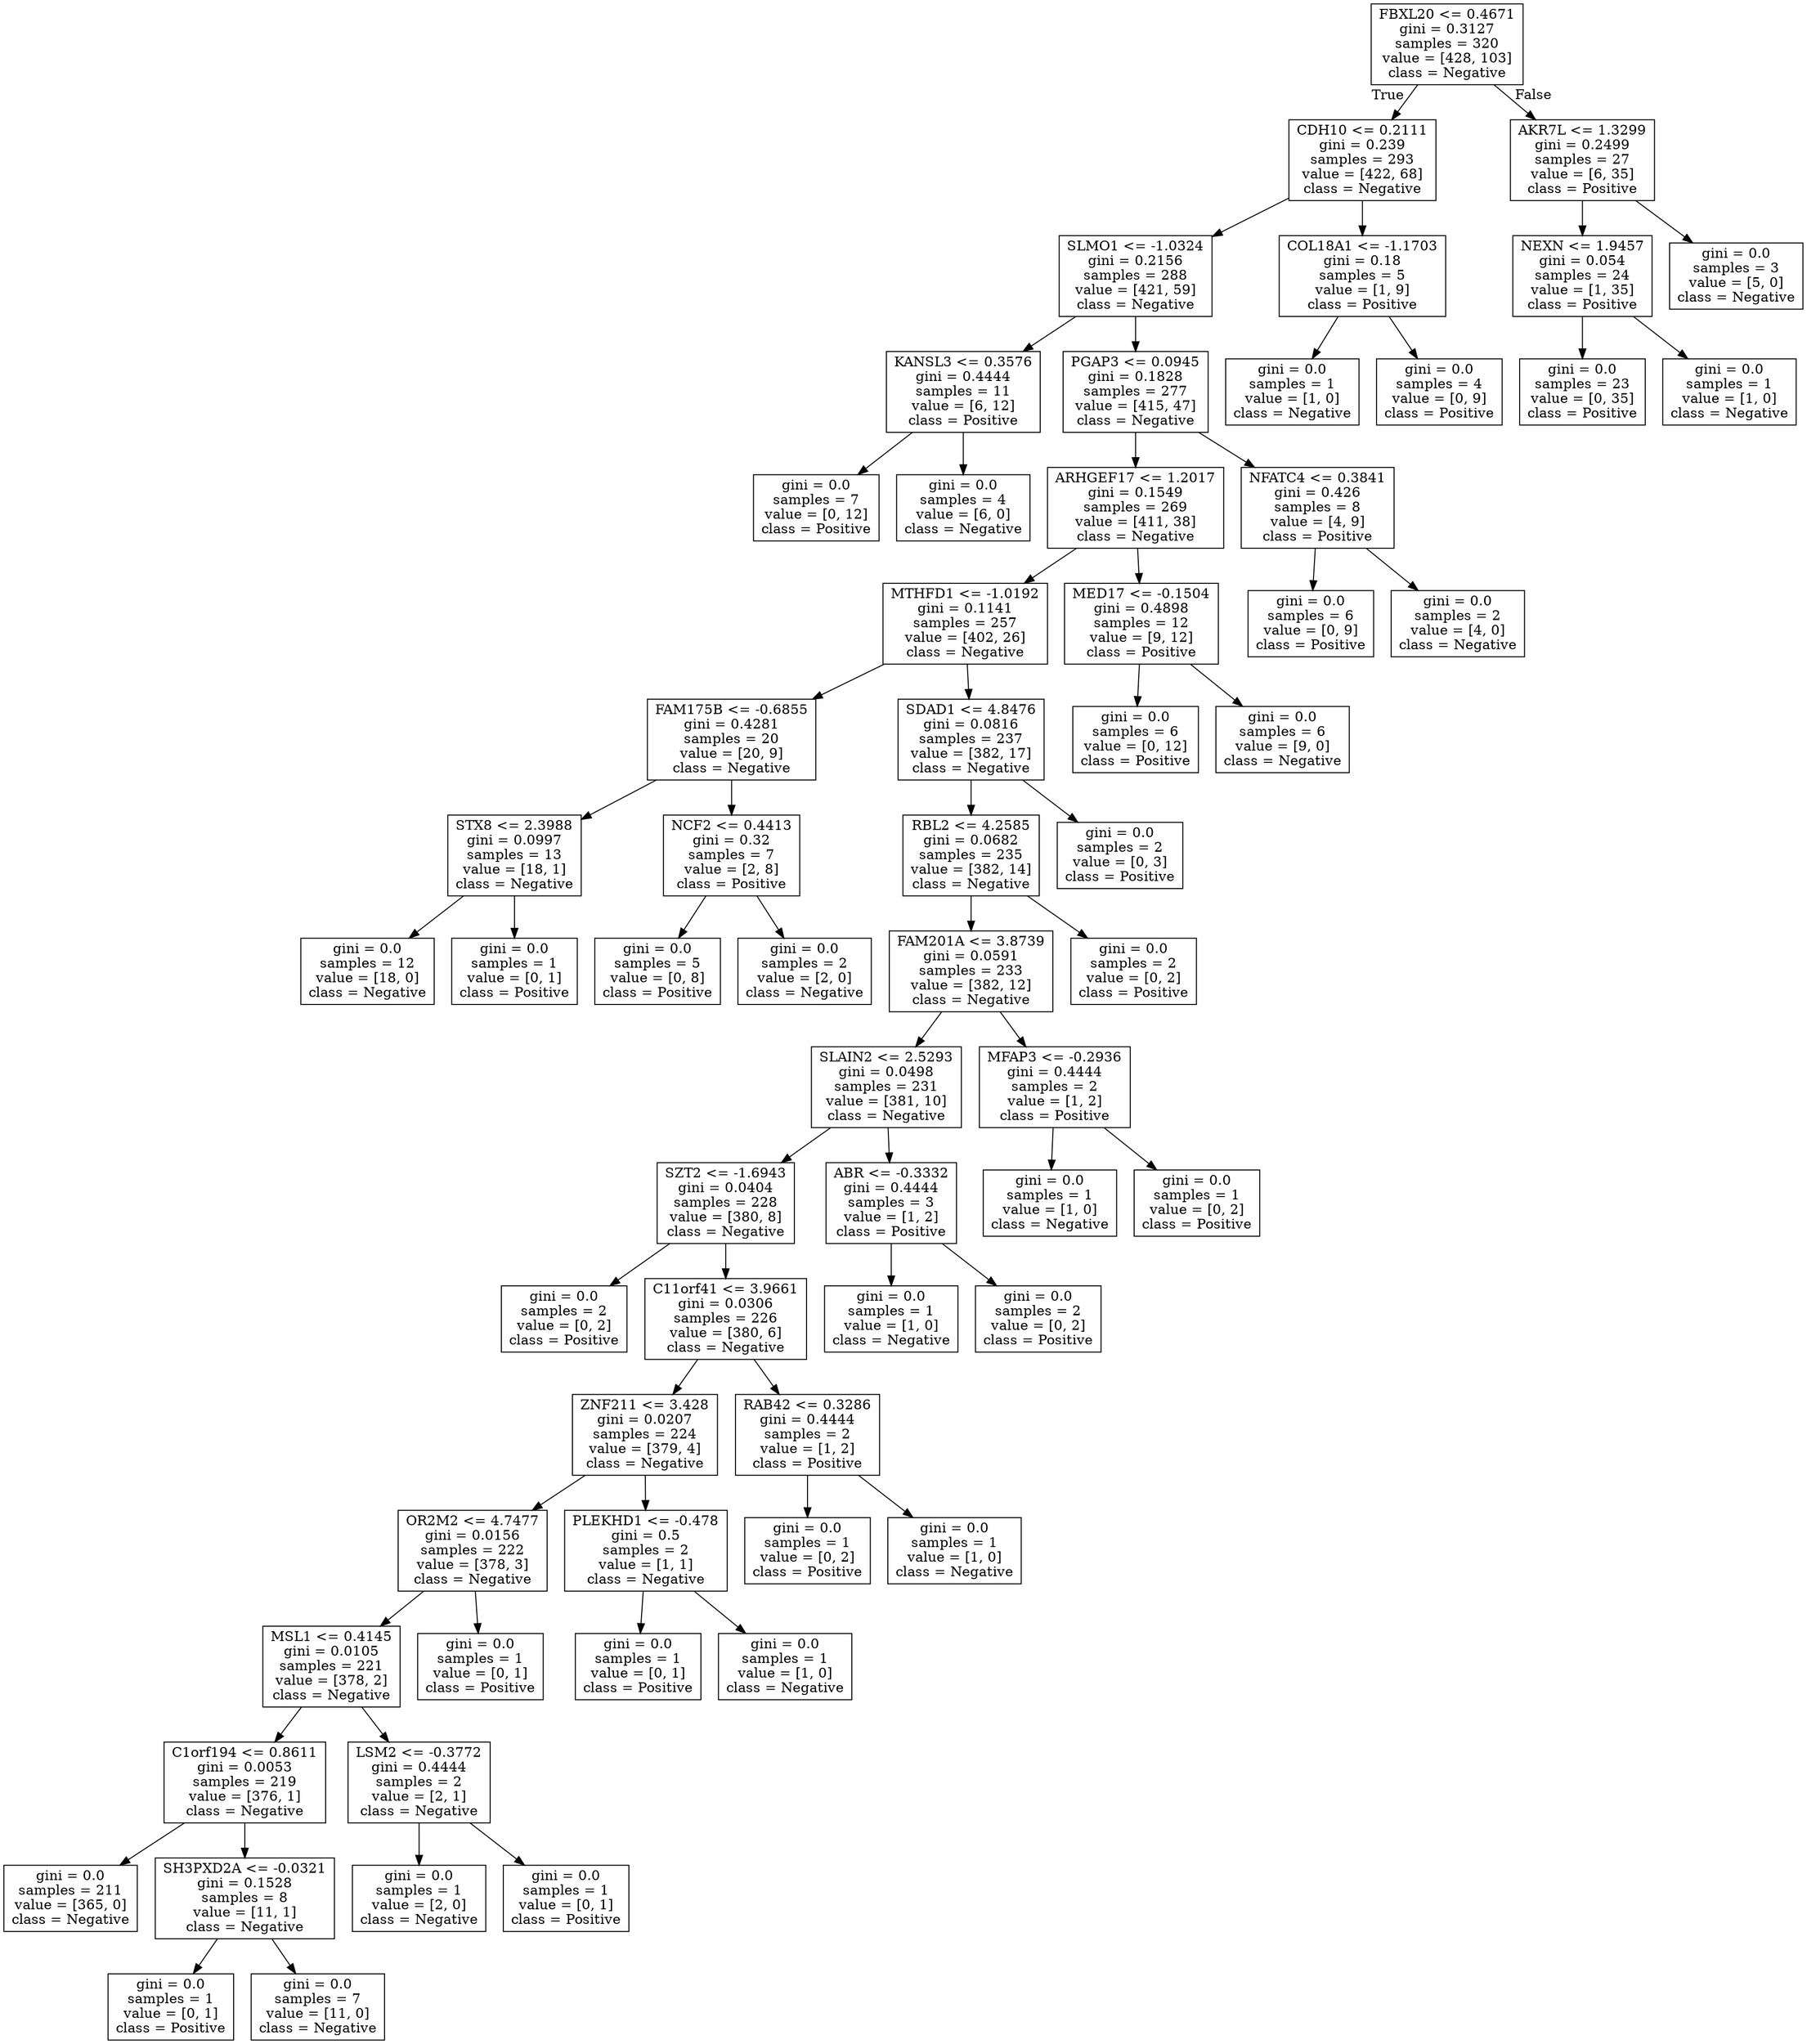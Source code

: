 digraph Tree {
node [shape=box] ;
0 [label="FBXL20 <= 0.4671\ngini = 0.3127\nsamples = 320\nvalue = [428, 103]\nclass = Negative"] ;
1 [label="CDH10 <= 0.2111\ngini = 0.239\nsamples = 293\nvalue = [422, 68]\nclass = Negative"] ;
0 -> 1 [labeldistance=2.5, labelangle=45, headlabel="True"] ;
2 [label="SLMO1 <= -1.0324\ngini = 0.2156\nsamples = 288\nvalue = [421, 59]\nclass = Negative"] ;
1 -> 2 ;
3 [label="KANSL3 <= 0.3576\ngini = 0.4444\nsamples = 11\nvalue = [6, 12]\nclass = Positive"] ;
2 -> 3 ;
4 [label="gini = 0.0\nsamples = 7\nvalue = [0, 12]\nclass = Positive"] ;
3 -> 4 ;
5 [label="gini = 0.0\nsamples = 4\nvalue = [6, 0]\nclass = Negative"] ;
3 -> 5 ;
6 [label="PGAP3 <= 0.0945\ngini = 0.1828\nsamples = 277\nvalue = [415, 47]\nclass = Negative"] ;
2 -> 6 ;
7 [label="ARHGEF17 <= 1.2017\ngini = 0.1549\nsamples = 269\nvalue = [411, 38]\nclass = Negative"] ;
6 -> 7 ;
8 [label="MTHFD1 <= -1.0192\ngini = 0.1141\nsamples = 257\nvalue = [402, 26]\nclass = Negative"] ;
7 -> 8 ;
9 [label="FAM175B <= -0.6855\ngini = 0.4281\nsamples = 20\nvalue = [20, 9]\nclass = Negative"] ;
8 -> 9 ;
10 [label="STX8 <= 2.3988\ngini = 0.0997\nsamples = 13\nvalue = [18, 1]\nclass = Negative"] ;
9 -> 10 ;
11 [label="gini = 0.0\nsamples = 12\nvalue = [18, 0]\nclass = Negative"] ;
10 -> 11 ;
12 [label="gini = 0.0\nsamples = 1\nvalue = [0, 1]\nclass = Positive"] ;
10 -> 12 ;
13 [label="NCF2 <= 0.4413\ngini = 0.32\nsamples = 7\nvalue = [2, 8]\nclass = Positive"] ;
9 -> 13 ;
14 [label="gini = 0.0\nsamples = 5\nvalue = [0, 8]\nclass = Positive"] ;
13 -> 14 ;
15 [label="gini = 0.0\nsamples = 2\nvalue = [2, 0]\nclass = Negative"] ;
13 -> 15 ;
16 [label="SDAD1 <= 4.8476\ngini = 0.0816\nsamples = 237\nvalue = [382, 17]\nclass = Negative"] ;
8 -> 16 ;
17 [label="RBL2 <= 4.2585\ngini = 0.0682\nsamples = 235\nvalue = [382, 14]\nclass = Negative"] ;
16 -> 17 ;
18 [label="FAM201A <= 3.8739\ngini = 0.0591\nsamples = 233\nvalue = [382, 12]\nclass = Negative"] ;
17 -> 18 ;
19 [label="SLAIN2 <= 2.5293\ngini = 0.0498\nsamples = 231\nvalue = [381, 10]\nclass = Negative"] ;
18 -> 19 ;
20 [label="SZT2 <= -1.6943\ngini = 0.0404\nsamples = 228\nvalue = [380, 8]\nclass = Negative"] ;
19 -> 20 ;
21 [label="gini = 0.0\nsamples = 2\nvalue = [0, 2]\nclass = Positive"] ;
20 -> 21 ;
22 [label="C11orf41 <= 3.9661\ngini = 0.0306\nsamples = 226\nvalue = [380, 6]\nclass = Negative"] ;
20 -> 22 ;
23 [label="ZNF211 <= 3.428\ngini = 0.0207\nsamples = 224\nvalue = [379, 4]\nclass = Negative"] ;
22 -> 23 ;
24 [label="OR2M2 <= 4.7477\ngini = 0.0156\nsamples = 222\nvalue = [378, 3]\nclass = Negative"] ;
23 -> 24 ;
25 [label="MSL1 <= 0.4145\ngini = 0.0105\nsamples = 221\nvalue = [378, 2]\nclass = Negative"] ;
24 -> 25 ;
26 [label="C1orf194 <= 0.8611\ngini = 0.0053\nsamples = 219\nvalue = [376, 1]\nclass = Negative"] ;
25 -> 26 ;
27 [label="gini = 0.0\nsamples = 211\nvalue = [365, 0]\nclass = Negative"] ;
26 -> 27 ;
28 [label="SH3PXD2A <= -0.0321\ngini = 0.1528\nsamples = 8\nvalue = [11, 1]\nclass = Negative"] ;
26 -> 28 ;
29 [label="gini = 0.0\nsamples = 1\nvalue = [0, 1]\nclass = Positive"] ;
28 -> 29 ;
30 [label="gini = 0.0\nsamples = 7\nvalue = [11, 0]\nclass = Negative"] ;
28 -> 30 ;
31 [label="LSM2 <= -0.3772\ngini = 0.4444\nsamples = 2\nvalue = [2, 1]\nclass = Negative"] ;
25 -> 31 ;
32 [label="gini = 0.0\nsamples = 1\nvalue = [2, 0]\nclass = Negative"] ;
31 -> 32 ;
33 [label="gini = 0.0\nsamples = 1\nvalue = [0, 1]\nclass = Positive"] ;
31 -> 33 ;
34 [label="gini = 0.0\nsamples = 1\nvalue = [0, 1]\nclass = Positive"] ;
24 -> 34 ;
35 [label="PLEKHD1 <= -0.478\ngini = 0.5\nsamples = 2\nvalue = [1, 1]\nclass = Negative"] ;
23 -> 35 ;
36 [label="gini = 0.0\nsamples = 1\nvalue = [0, 1]\nclass = Positive"] ;
35 -> 36 ;
37 [label="gini = 0.0\nsamples = 1\nvalue = [1, 0]\nclass = Negative"] ;
35 -> 37 ;
38 [label="RAB42 <= 0.3286\ngini = 0.4444\nsamples = 2\nvalue = [1, 2]\nclass = Positive"] ;
22 -> 38 ;
39 [label="gini = 0.0\nsamples = 1\nvalue = [0, 2]\nclass = Positive"] ;
38 -> 39 ;
40 [label="gini = 0.0\nsamples = 1\nvalue = [1, 0]\nclass = Negative"] ;
38 -> 40 ;
41 [label="ABR <= -0.3332\ngini = 0.4444\nsamples = 3\nvalue = [1, 2]\nclass = Positive"] ;
19 -> 41 ;
42 [label="gini = 0.0\nsamples = 1\nvalue = [1, 0]\nclass = Negative"] ;
41 -> 42 ;
43 [label="gini = 0.0\nsamples = 2\nvalue = [0, 2]\nclass = Positive"] ;
41 -> 43 ;
44 [label="MFAP3 <= -0.2936\ngini = 0.4444\nsamples = 2\nvalue = [1, 2]\nclass = Positive"] ;
18 -> 44 ;
45 [label="gini = 0.0\nsamples = 1\nvalue = [1, 0]\nclass = Negative"] ;
44 -> 45 ;
46 [label="gini = 0.0\nsamples = 1\nvalue = [0, 2]\nclass = Positive"] ;
44 -> 46 ;
47 [label="gini = 0.0\nsamples = 2\nvalue = [0, 2]\nclass = Positive"] ;
17 -> 47 ;
48 [label="gini = 0.0\nsamples = 2\nvalue = [0, 3]\nclass = Positive"] ;
16 -> 48 ;
49 [label="MED17 <= -0.1504\ngini = 0.4898\nsamples = 12\nvalue = [9, 12]\nclass = Positive"] ;
7 -> 49 ;
50 [label="gini = 0.0\nsamples = 6\nvalue = [0, 12]\nclass = Positive"] ;
49 -> 50 ;
51 [label="gini = 0.0\nsamples = 6\nvalue = [9, 0]\nclass = Negative"] ;
49 -> 51 ;
52 [label="NFATC4 <= 0.3841\ngini = 0.426\nsamples = 8\nvalue = [4, 9]\nclass = Positive"] ;
6 -> 52 ;
53 [label="gini = 0.0\nsamples = 6\nvalue = [0, 9]\nclass = Positive"] ;
52 -> 53 ;
54 [label="gini = 0.0\nsamples = 2\nvalue = [4, 0]\nclass = Negative"] ;
52 -> 54 ;
55 [label="COL18A1 <= -1.1703\ngini = 0.18\nsamples = 5\nvalue = [1, 9]\nclass = Positive"] ;
1 -> 55 ;
56 [label="gini = 0.0\nsamples = 1\nvalue = [1, 0]\nclass = Negative"] ;
55 -> 56 ;
57 [label="gini = 0.0\nsamples = 4\nvalue = [0, 9]\nclass = Positive"] ;
55 -> 57 ;
58 [label="AKR7L <= 1.3299\ngini = 0.2499\nsamples = 27\nvalue = [6, 35]\nclass = Positive"] ;
0 -> 58 [labeldistance=2.5, labelangle=-45, headlabel="False"] ;
59 [label="NEXN <= 1.9457\ngini = 0.054\nsamples = 24\nvalue = [1, 35]\nclass = Positive"] ;
58 -> 59 ;
60 [label="gini = 0.0\nsamples = 23\nvalue = [0, 35]\nclass = Positive"] ;
59 -> 60 ;
61 [label="gini = 0.0\nsamples = 1\nvalue = [1, 0]\nclass = Negative"] ;
59 -> 61 ;
62 [label="gini = 0.0\nsamples = 3\nvalue = [5, 0]\nclass = Negative"] ;
58 -> 62 ;
}